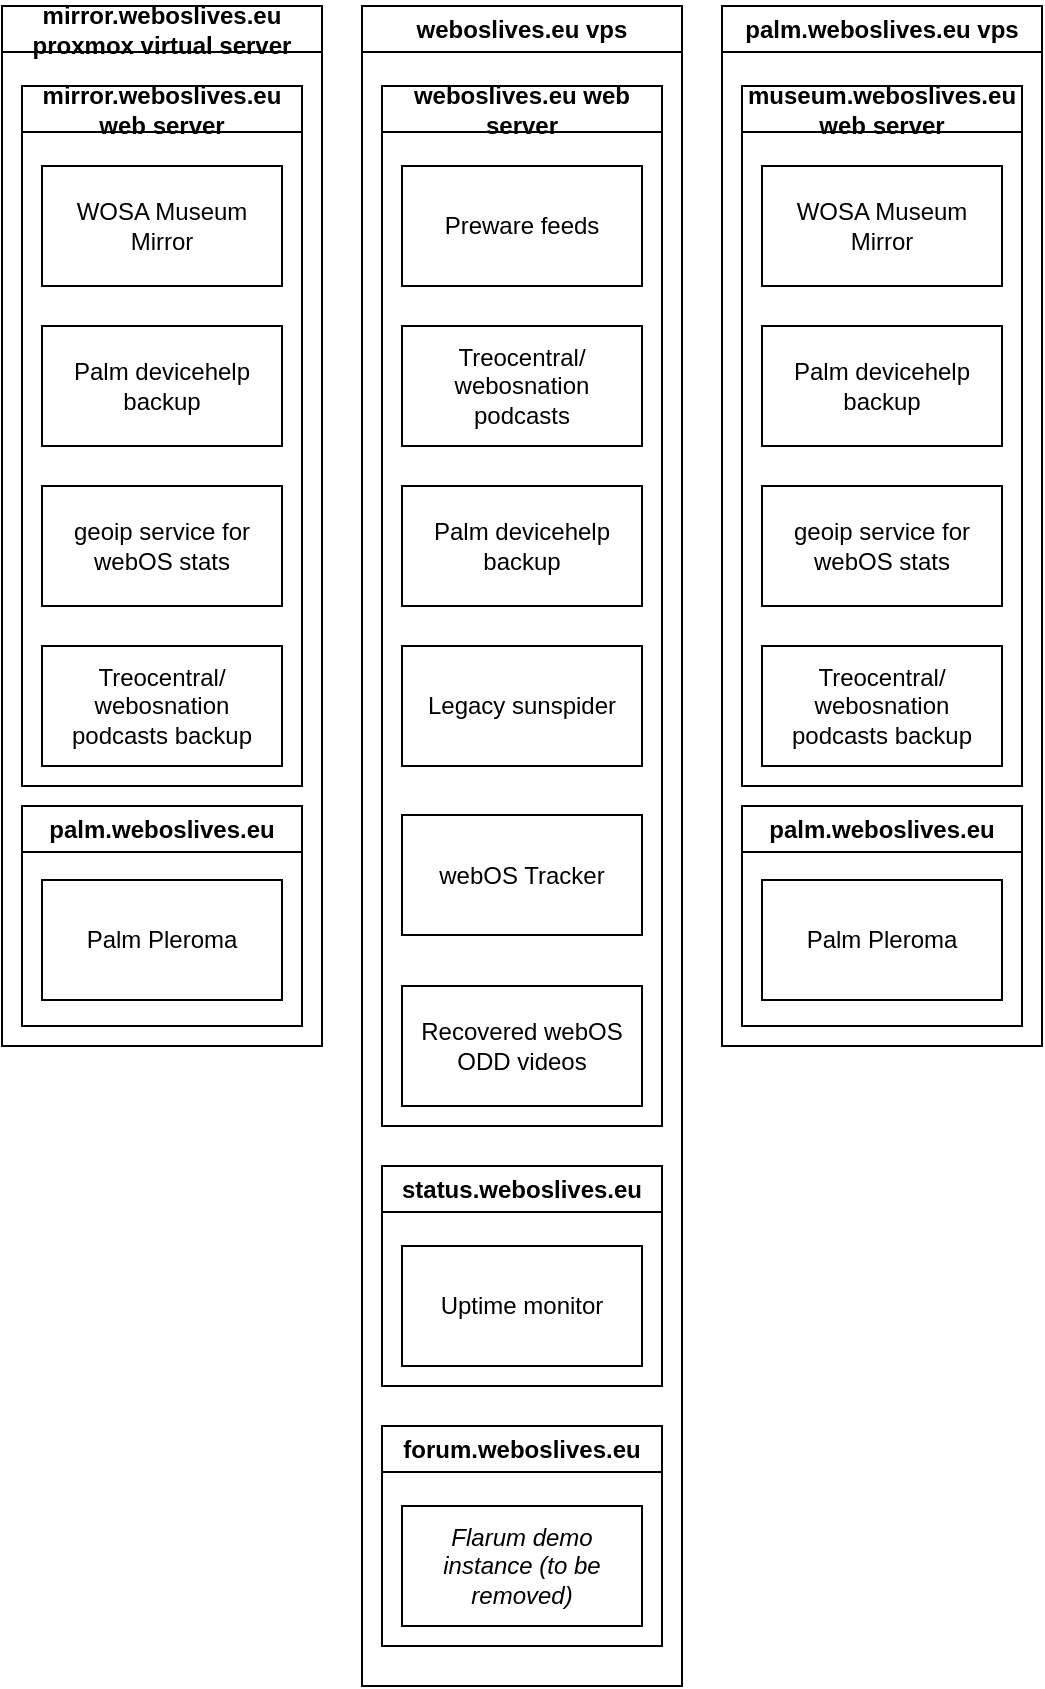 <mxfile version="21.5.0" type="github">
  <diagram name="Page-1" id="cCbnzm1xCQD83DKspaT3">
    <mxGraphModel dx="954" dy="561" grid="1" gridSize="10" guides="1" tooltips="1" connect="1" arrows="1" fold="1" page="1" pageScale="1" pageWidth="827" pageHeight="1169" math="0" shadow="0">
      <root>
        <mxCell id="0" />
        <mxCell id="1" parent="0" />
        <mxCell id="PS-D71UFCIVm1v_QH7SR-17" value="weboslives.eu vps" style="swimlane;whiteSpace=wrap;html=1;" vertex="1" parent="1">
          <mxGeometry x="420" y="30" width="160" height="840" as="geometry" />
        </mxCell>
        <mxCell id="l4s4kaO-_cYa82F50tmw-3" value="weboslives.eu web server" style="swimlane;whiteSpace=wrap;html=1;" parent="PS-D71UFCIVm1v_QH7SR-17" vertex="1">
          <mxGeometry x="10" y="40" width="140" height="520" as="geometry">
            <mxRectangle x="310" y="190" width="120" height="30" as="alternateBounds" />
          </mxGeometry>
        </mxCell>
        <mxCell id="l4s4kaO-_cYa82F50tmw-4" value="Preware feeds" style="rounded=0;whiteSpace=wrap;html=1;" parent="l4s4kaO-_cYa82F50tmw-3" vertex="1">
          <mxGeometry x="10" y="40" width="120" height="60" as="geometry" />
        </mxCell>
        <mxCell id="l4s4kaO-_cYa82F50tmw-5" value="Treocentral/&lt;br&gt;webosnation podcasts" style="rounded=0;whiteSpace=wrap;html=1;" parent="l4s4kaO-_cYa82F50tmw-3" vertex="1">
          <mxGeometry x="10" y="120" width="120" height="60" as="geometry" />
        </mxCell>
        <mxCell id="PS-D71UFCIVm1v_QH7SR-1" value="Palm devicehelp backup" style="rounded=0;whiteSpace=wrap;html=1;" vertex="1" parent="l4s4kaO-_cYa82F50tmw-3">
          <mxGeometry x="10" y="200" width="120" height="60" as="geometry" />
        </mxCell>
        <mxCell id="PS-D71UFCIVm1v_QH7SR-2" value="Legacy sunspider" style="rounded=0;whiteSpace=wrap;html=1;" vertex="1" parent="l4s4kaO-_cYa82F50tmw-3">
          <mxGeometry x="10" y="280" width="120" height="60" as="geometry" />
        </mxCell>
        <mxCell id="PS-D71UFCIVm1v_QH7SR-3" value="webOS Tracker" style="rounded=0;whiteSpace=wrap;html=1;" vertex="1" parent="l4s4kaO-_cYa82F50tmw-3">
          <mxGeometry x="10" y="364.5" width="120" height="60" as="geometry" />
        </mxCell>
        <mxCell id="PS-D71UFCIVm1v_QH7SR-4" value="Recovered webOS ODD videos" style="rounded=0;whiteSpace=wrap;html=1;" vertex="1" parent="l4s4kaO-_cYa82F50tmw-3">
          <mxGeometry x="10" y="450" width="120" height="60" as="geometry" />
        </mxCell>
        <mxCell id="PS-D71UFCIVm1v_QH7SR-18" value="status.weboslives.eu" style="swimlane;whiteSpace=wrap;html=1;" vertex="1" parent="PS-D71UFCIVm1v_QH7SR-17">
          <mxGeometry x="10" y="580" width="140" height="110" as="geometry" />
        </mxCell>
        <mxCell id="PS-D71UFCIVm1v_QH7SR-12" value="&lt;span style=&quot;font-style: normal;&quot;&gt;Uptime monitor&lt;/span&gt;" style="rounded=0;whiteSpace=wrap;html=1;fontStyle=2" vertex="1" parent="PS-D71UFCIVm1v_QH7SR-18">
          <mxGeometry x="10" y="40" width="120" height="60" as="geometry" />
        </mxCell>
        <mxCell id="PS-D71UFCIVm1v_QH7SR-51" value="forum.weboslives.eu" style="swimlane;whiteSpace=wrap;html=1;" vertex="1" parent="PS-D71UFCIVm1v_QH7SR-17">
          <mxGeometry x="10" y="710" width="140" height="110" as="geometry" />
        </mxCell>
        <mxCell id="PS-D71UFCIVm1v_QH7SR-52" value="Flarum demo instance (to be removed)" style="rounded=0;whiteSpace=wrap;html=1;fontStyle=2" vertex="1" parent="PS-D71UFCIVm1v_QH7SR-51">
          <mxGeometry x="10" y="40" width="120" height="60" as="geometry" />
        </mxCell>
        <mxCell id="PS-D71UFCIVm1v_QH7SR-31" value="palm.weboslives.eu vps" style="swimlane;whiteSpace=wrap;html=1;" vertex="1" parent="1">
          <mxGeometry x="600" y="30" width="160" height="520" as="geometry" />
        </mxCell>
        <mxCell id="PS-D71UFCIVm1v_QH7SR-39" value="palm.weboslives.eu" style="swimlane;whiteSpace=wrap;html=1;" vertex="1" parent="PS-D71UFCIVm1v_QH7SR-31">
          <mxGeometry x="10" y="400" width="140" height="110" as="geometry" />
        </mxCell>
        <mxCell id="PS-D71UFCIVm1v_QH7SR-10" value="Palm Pleroma" style="rounded=0;whiteSpace=wrap;html=1;" vertex="1" parent="PS-D71UFCIVm1v_QH7SR-39">
          <mxGeometry x="10" y="37" width="120" height="60" as="geometry" />
        </mxCell>
        <mxCell id="PS-D71UFCIVm1v_QH7SR-5" value="museum.weboslives.eu web server" style="swimlane;whiteSpace=wrap;html=1;" vertex="1" parent="PS-D71UFCIVm1v_QH7SR-31">
          <mxGeometry x="10" y="40" width="140" height="350" as="geometry">
            <mxRectangle x="310" y="190" width="120" height="30" as="alternateBounds" />
          </mxGeometry>
        </mxCell>
        <mxCell id="PS-D71UFCIVm1v_QH7SR-6" value="WOSA Museum Mirror" style="rounded=0;whiteSpace=wrap;html=1;" vertex="1" parent="PS-D71UFCIVm1v_QH7SR-5">
          <mxGeometry x="10" y="40" width="120" height="60" as="geometry" />
        </mxCell>
        <mxCell id="PS-D71UFCIVm1v_QH7SR-7" value="Palm devicehelp backup" style="rounded=0;whiteSpace=wrap;html=1;" vertex="1" parent="PS-D71UFCIVm1v_QH7SR-5">
          <mxGeometry x="10" y="120" width="120" height="60" as="geometry" />
        </mxCell>
        <mxCell id="PS-D71UFCIVm1v_QH7SR-8" value="geoip service for webOS stats" style="rounded=0;whiteSpace=wrap;html=1;" vertex="1" parent="PS-D71UFCIVm1v_QH7SR-5">
          <mxGeometry x="10" y="200" width="120" height="60" as="geometry" />
        </mxCell>
        <mxCell id="PS-D71UFCIVm1v_QH7SR-9" value="Treocentral/&lt;br style=&quot;border-color: var(--border-color);&quot;&gt;webosnation podcasts backup" style="rounded=0;whiteSpace=wrap;html=1;" vertex="1" parent="PS-D71UFCIVm1v_QH7SR-5">
          <mxGeometry x="10" y="280" width="120" height="60" as="geometry" />
        </mxCell>
        <mxCell id="PS-D71UFCIVm1v_QH7SR-41" value="mirror.weboslives.eu proxmox virtual server" style="swimlane;whiteSpace=wrap;html=1;" vertex="1" parent="1">
          <mxGeometry x="240" y="30" width="160" height="520" as="geometry" />
        </mxCell>
        <mxCell id="PS-D71UFCIVm1v_QH7SR-42" value="palm.weboslives.eu" style="swimlane;whiteSpace=wrap;html=1;" vertex="1" parent="PS-D71UFCIVm1v_QH7SR-41">
          <mxGeometry x="10" y="400" width="140" height="110" as="geometry" />
        </mxCell>
        <mxCell id="PS-D71UFCIVm1v_QH7SR-43" value="Palm Pleroma" style="rounded=0;whiteSpace=wrap;html=1;" vertex="1" parent="PS-D71UFCIVm1v_QH7SR-42">
          <mxGeometry x="10" y="37" width="120" height="60" as="geometry" />
        </mxCell>
        <mxCell id="PS-D71UFCIVm1v_QH7SR-44" value="mirror.weboslives.eu web server" style="swimlane;whiteSpace=wrap;html=1;" vertex="1" parent="PS-D71UFCIVm1v_QH7SR-41">
          <mxGeometry x="10" y="40" width="140" height="350" as="geometry">
            <mxRectangle x="310" y="190" width="120" height="30" as="alternateBounds" />
          </mxGeometry>
        </mxCell>
        <mxCell id="PS-D71UFCIVm1v_QH7SR-45" value="WOSA Museum Mirror" style="rounded=0;whiteSpace=wrap;html=1;" vertex="1" parent="PS-D71UFCIVm1v_QH7SR-44">
          <mxGeometry x="10" y="40" width="120" height="60" as="geometry" />
        </mxCell>
        <mxCell id="PS-D71UFCIVm1v_QH7SR-46" value="Palm devicehelp backup" style="rounded=0;whiteSpace=wrap;html=1;" vertex="1" parent="PS-D71UFCIVm1v_QH7SR-44">
          <mxGeometry x="10" y="120" width="120" height="60" as="geometry" />
        </mxCell>
        <mxCell id="PS-D71UFCIVm1v_QH7SR-47" value="geoip service for webOS stats" style="rounded=0;whiteSpace=wrap;html=1;" vertex="1" parent="PS-D71UFCIVm1v_QH7SR-44">
          <mxGeometry x="10" y="200" width="120" height="60" as="geometry" />
        </mxCell>
        <mxCell id="PS-D71UFCIVm1v_QH7SR-48" value="Treocentral/&lt;br style=&quot;border-color: var(--border-color);&quot;&gt;webosnation podcasts backup" style="rounded=0;whiteSpace=wrap;html=1;" vertex="1" parent="PS-D71UFCIVm1v_QH7SR-44">
          <mxGeometry x="10" y="280" width="120" height="60" as="geometry" />
        </mxCell>
      </root>
    </mxGraphModel>
  </diagram>
</mxfile>
